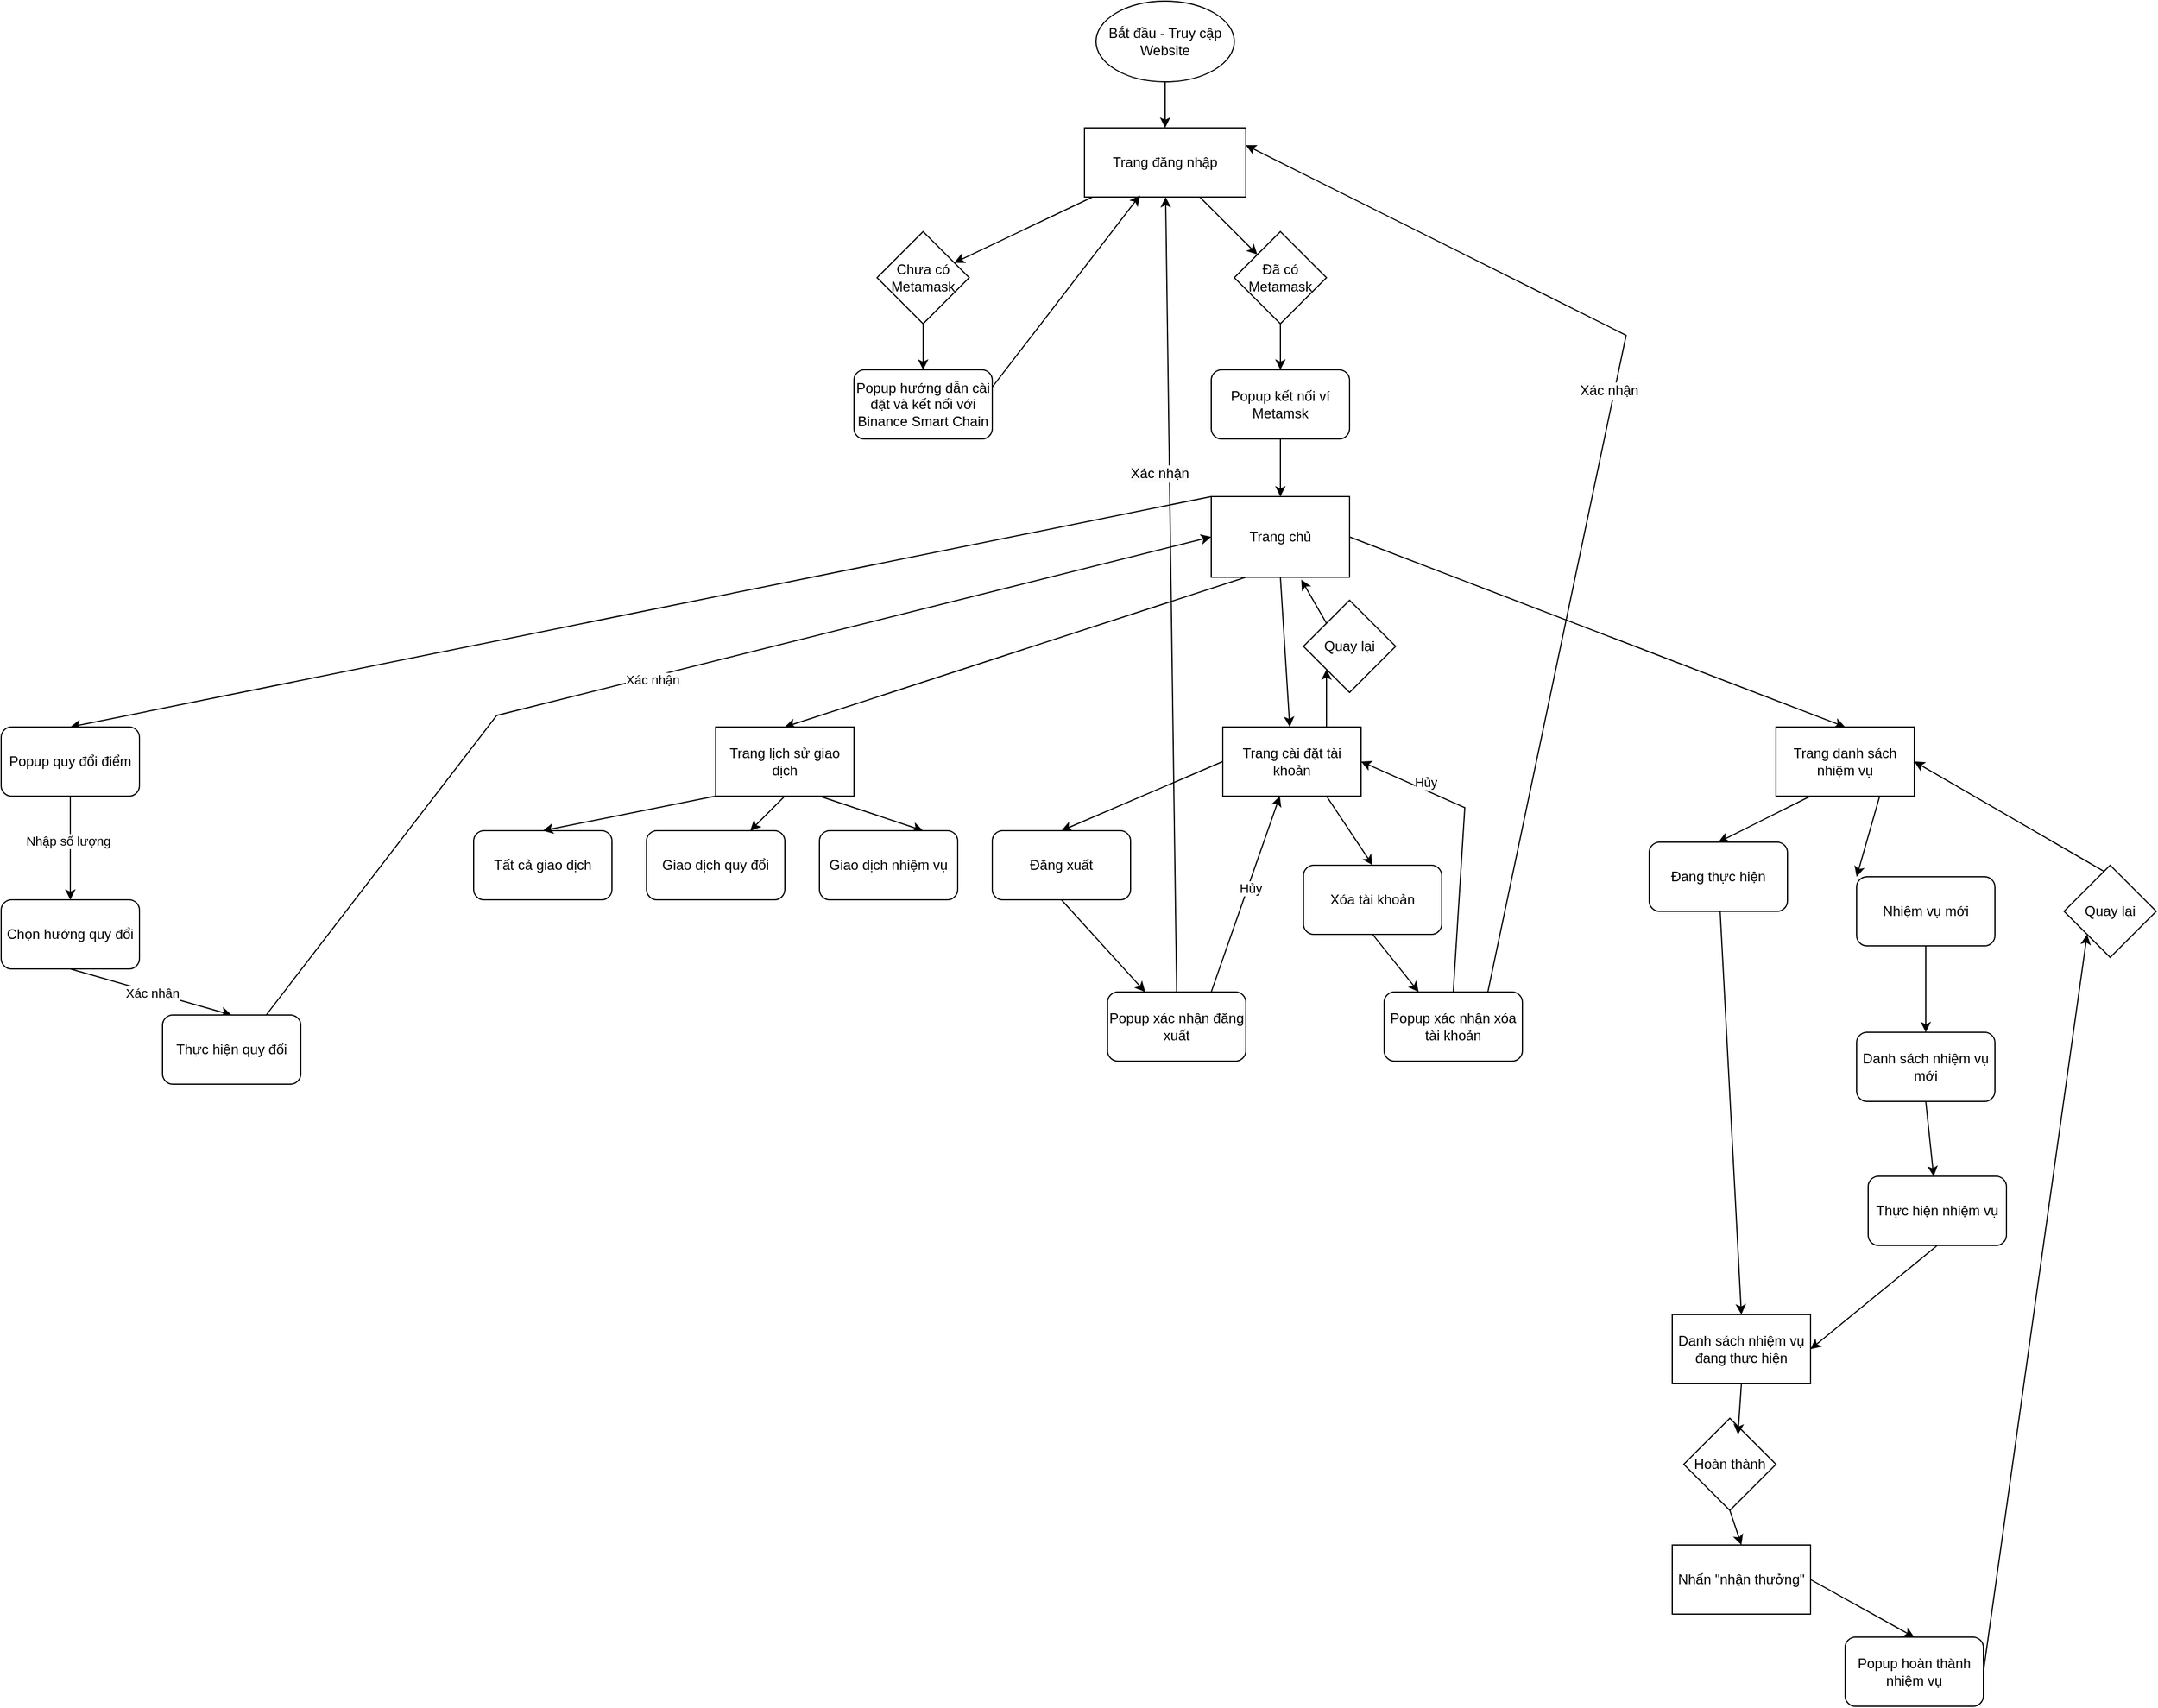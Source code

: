 <mxfile version="26.0.16" pages="2">
  <diagram name="Page-1" id="0I2dDG6FUNbZ-NPltlTS">
    <mxGraphModel dx="2298" dy="916" grid="1" gridSize="10" guides="1" tooltips="1" connect="1" arrows="1" fold="1" page="1" pageScale="1" pageWidth="2339" pageHeight="3300" math="0" shadow="0">
      <root>
        <mxCell id="0" />
        <mxCell id="1" parent="0" />
        <mxCell id="b-_wc-JnX_Y26wc17ziu-14" value="" style="edgeStyle=orthogonalEdgeStyle;rounded=0;orthogonalLoop=1;jettySize=auto;html=1;" edge="1" parent="1" source="BDrKJTyrxqXV7Iri5jAU-1" target="BDrKJTyrxqXV7Iri5jAU-2">
          <mxGeometry relative="1" as="geometry" />
        </mxCell>
        <mxCell id="BDrKJTyrxqXV7Iri5jAU-1" value="Bắt đầu - Truy cập Website" style="ellipse;whiteSpace=wrap;html=1;" vertex="1" parent="1">
          <mxGeometry x="1330" y="60" width="120" height="70" as="geometry" />
        </mxCell>
        <mxCell id="b-_wc-JnX_Y26wc17ziu-15" style="edgeStyle=none;rounded=0;orthogonalLoop=1;jettySize=auto;html=1;" edge="1" parent="1" source="BDrKJTyrxqXV7Iri5jAU-2" target="BDrKJTyrxqXV7Iri5jAU-3">
          <mxGeometry relative="1" as="geometry" />
        </mxCell>
        <mxCell id="b-_wc-JnX_Y26wc17ziu-16" style="edgeStyle=none;rounded=0;orthogonalLoop=1;jettySize=auto;html=1;" edge="1" parent="1" source="BDrKJTyrxqXV7Iri5jAU-2" target="BDrKJTyrxqXV7Iri5jAU-4">
          <mxGeometry relative="1" as="geometry" />
        </mxCell>
        <mxCell id="BDrKJTyrxqXV7Iri5jAU-2" value="Trang đăng nhập" style="rounded=0;whiteSpace=wrap;html=1;" vertex="1" parent="1">
          <mxGeometry x="1320" y="170" width="140" height="60" as="geometry" />
        </mxCell>
        <mxCell id="b-_wc-JnX_Y26wc17ziu-17" style="edgeStyle=none;rounded=0;orthogonalLoop=1;jettySize=auto;html=1;exitX=0.5;exitY=1;exitDx=0;exitDy=0;" edge="1" parent="1" source="BDrKJTyrxqXV7Iri5jAU-3" target="BDrKJTyrxqXV7Iri5jAU-5">
          <mxGeometry relative="1" as="geometry" />
        </mxCell>
        <mxCell id="BDrKJTyrxqXV7Iri5jAU-3" value="Chưa có Metamask" style="rhombus;whiteSpace=wrap;html=1;" vertex="1" parent="1">
          <mxGeometry x="1140" y="260" width="80" height="80" as="geometry" />
        </mxCell>
        <mxCell id="b-_wc-JnX_Y26wc17ziu-19" style="edgeStyle=none;rounded=0;orthogonalLoop=1;jettySize=auto;html=1;exitX=0.5;exitY=1;exitDx=0;exitDy=0;entryX=0.5;entryY=0;entryDx=0;entryDy=0;" edge="1" parent="1" source="BDrKJTyrxqXV7Iri5jAU-4" target="BDrKJTyrxqXV7Iri5jAU-6">
          <mxGeometry relative="1" as="geometry" />
        </mxCell>
        <mxCell id="BDrKJTyrxqXV7Iri5jAU-4" value="Đã có Metamask" style="rhombus;whiteSpace=wrap;html=1;" vertex="1" parent="1">
          <mxGeometry x="1450" y="260" width="80" height="80" as="geometry" />
        </mxCell>
        <mxCell id="b-_wc-JnX_Y26wc17ziu-18" style="edgeStyle=none;rounded=0;orthogonalLoop=1;jettySize=auto;html=1;exitX=1;exitY=0.25;exitDx=0;exitDy=0;entryX=0.344;entryY=0.976;entryDx=0;entryDy=0;entryPerimeter=0;" edge="1" parent="1" source="BDrKJTyrxqXV7Iri5jAU-5" target="BDrKJTyrxqXV7Iri5jAU-2">
          <mxGeometry relative="1" as="geometry" />
        </mxCell>
        <mxCell id="BDrKJTyrxqXV7Iri5jAU-5" value="Popup hướng dẫn cài đặt và kết nối với Binance Smart Chain" style="rounded=1;whiteSpace=wrap;html=1;" vertex="1" parent="1">
          <mxGeometry x="1120" y="380" width="120" height="60" as="geometry" />
        </mxCell>
        <mxCell id="b-_wc-JnX_Y26wc17ziu-20" style="edgeStyle=none;rounded=0;orthogonalLoop=1;jettySize=auto;html=1;exitX=0.5;exitY=1;exitDx=0;exitDy=0;entryX=0.5;entryY=0;entryDx=0;entryDy=0;" edge="1" parent="1" source="BDrKJTyrxqXV7Iri5jAU-6" target="BDrKJTyrxqXV7Iri5jAU-7">
          <mxGeometry relative="1" as="geometry" />
        </mxCell>
        <mxCell id="BDrKJTyrxqXV7Iri5jAU-6" value="Popup kết nối ví Metamsk" style="rounded=1;whiteSpace=wrap;html=1;" vertex="1" parent="1">
          <mxGeometry x="1430" y="380" width="120" height="60" as="geometry" />
        </mxCell>
        <mxCell id="b-_wc-JnX_Y26wc17ziu-22" style="edgeStyle=none;rounded=0;orthogonalLoop=1;jettySize=auto;html=1;exitX=0.5;exitY=1;exitDx=0;exitDy=0;" edge="1" parent="1" source="BDrKJTyrxqXV7Iri5jAU-7" target="BDrKJTyrxqXV7Iri5jAU-8">
          <mxGeometry relative="1" as="geometry">
            <mxPoint x="1460" y="550" as="sourcePoint" />
          </mxGeometry>
        </mxCell>
        <mxCell id="b-_wc-JnX_Y26wc17ziu-33" style="edgeStyle=none;rounded=0;orthogonalLoop=1;jettySize=auto;html=1;exitX=1;exitY=0.5;exitDx=0;exitDy=0;entryX=0.5;entryY=0;entryDx=0;entryDy=0;" edge="1" parent="1" source="BDrKJTyrxqXV7Iri5jAU-7" target="b-_wc-JnX_Y26wc17ziu-1">
          <mxGeometry relative="1" as="geometry" />
        </mxCell>
        <mxCell id="b-_wc-JnX_Y26wc17ziu-90" style="edgeStyle=none;rounded=0;orthogonalLoop=1;jettySize=auto;html=1;entryX=0.5;entryY=0;entryDx=0;entryDy=0;exitX=0.25;exitY=1;exitDx=0;exitDy=0;" edge="1" parent="1" source="BDrKJTyrxqXV7Iri5jAU-7" target="b-_wc-JnX_Y26wc17ziu-54">
          <mxGeometry relative="1" as="geometry">
            <mxPoint x="960" y="680" as="targetPoint" />
          </mxGeometry>
        </mxCell>
        <mxCell id="b-_wc-JnX_Y26wc17ziu-93" style="edgeStyle=none;rounded=0;orthogonalLoop=1;jettySize=auto;html=1;exitX=0;exitY=0;exitDx=0;exitDy=0;entryX=0.5;entryY=0;entryDx=0;entryDy=0;" edge="1" parent="1" source="BDrKJTyrxqXV7Iri5jAU-7" target="b-_wc-JnX_Y26wc17ziu-92">
          <mxGeometry relative="1" as="geometry" />
        </mxCell>
        <mxCell id="BDrKJTyrxqXV7Iri5jAU-7" value="Trang chủ" style="rounded=0;whiteSpace=wrap;html=1;" vertex="1" parent="1">
          <mxGeometry x="1430" y="490" width="120" height="70" as="geometry" />
        </mxCell>
        <mxCell id="b-_wc-JnX_Y26wc17ziu-23" style="edgeStyle=none;rounded=0;orthogonalLoop=1;jettySize=auto;html=1;exitX=0.75;exitY=0;exitDx=0;exitDy=0;entryX=0;entryY=1;entryDx=0;entryDy=0;" edge="1" parent="1" source="BDrKJTyrxqXV7Iri5jAU-8" target="BDrKJTyrxqXV7Iri5jAU-9">
          <mxGeometry relative="1" as="geometry" />
        </mxCell>
        <mxCell id="b-_wc-JnX_Y26wc17ziu-25" style="edgeStyle=none;rounded=0;orthogonalLoop=1;jettySize=auto;html=1;exitX=0;exitY=0.5;exitDx=0;exitDy=0;entryX=0.5;entryY=0;entryDx=0;entryDy=0;" edge="1" parent="1" source="BDrKJTyrxqXV7Iri5jAU-8" target="b-_wc-JnX_Y26wc17ziu-67">
          <mxGeometry relative="1" as="geometry">
            <mxPoint x="1290" y="800" as="targetPoint" />
            <Array as="points" />
          </mxGeometry>
        </mxCell>
        <mxCell id="b-_wc-JnX_Y26wc17ziu-29" style="edgeStyle=none;rounded=0;orthogonalLoop=1;jettySize=auto;html=1;exitX=0.75;exitY=1;exitDx=0;exitDy=0;entryX=0.5;entryY=0;entryDx=0;entryDy=0;" edge="1" parent="1" source="BDrKJTyrxqXV7Iri5jAU-8" target="b-_wc-JnX_Y26wc17ziu-70">
          <mxGeometry relative="1" as="geometry">
            <mxPoint x="1550" y="800" as="targetPoint" />
          </mxGeometry>
        </mxCell>
        <mxCell id="BDrKJTyrxqXV7Iri5jAU-8" value="Trang cài đặt tài khoản" style="rounded=0;whiteSpace=wrap;html=1;" vertex="1" parent="1">
          <mxGeometry x="1440" y="690" width="120" height="60" as="geometry" />
        </mxCell>
        <mxCell id="BDrKJTyrxqXV7Iri5jAU-9" value="Quay lại" style="rhombus;whiteSpace=wrap;html=1;" vertex="1" parent="1">
          <mxGeometry x="1510" y="580" width="80" height="80" as="geometry" />
        </mxCell>
        <mxCell id="b-_wc-JnX_Y26wc17ziu-27" style="edgeStyle=none;rounded=0;orthogonalLoop=1;jettySize=auto;html=1;exitX=0.75;exitY=0;exitDx=0;exitDy=0;" edge="1" parent="1" source="BDrKJTyrxqXV7Iri5jAU-10" target="BDrKJTyrxqXV7Iri5jAU-8">
          <mxGeometry relative="1" as="geometry">
            <mxPoint x="1460" y="840" as="targetPoint" />
          </mxGeometry>
        </mxCell>
        <mxCell id="b-_wc-JnX_Y26wc17ziu-69" value="Hủy" style="edgeLabel;html=1;align=center;verticalAlign=middle;resizable=0;points=[];" vertex="1" connectable="0" parent="b-_wc-JnX_Y26wc17ziu-27">
          <mxGeometry x="0.066" y="-2" relative="1" as="geometry">
            <mxPoint as="offset" />
          </mxGeometry>
        </mxCell>
        <mxCell id="b-_wc-JnX_Y26wc17ziu-51" style="edgeStyle=none;rounded=0;orthogonalLoop=1;jettySize=auto;html=1;exitX=0.5;exitY=0;exitDx=0;exitDy=0;" edge="1" parent="1" source="BDrKJTyrxqXV7Iri5jAU-10" target="BDrKJTyrxqXV7Iri5jAU-2">
          <mxGeometry relative="1" as="geometry">
            <mxPoint x="1337.568" y="652.432" as="targetPoint" />
          </mxGeometry>
        </mxCell>
        <mxCell id="b-_wc-JnX_Y26wc17ziu-62" value="&lt;span style=&quot;font-size: 12px; text-wrap-mode: wrap; background-color: rgb(251, 251, 251);&quot;&gt;Xác nhận&lt;/span&gt;" style="edgeLabel;html=1;align=center;verticalAlign=middle;resizable=0;points=[];" vertex="1" connectable="0" parent="b-_wc-JnX_Y26wc17ziu-51">
          <mxGeometry x="0.015" y="10" relative="1" as="geometry">
            <mxPoint y="-100" as="offset" />
          </mxGeometry>
        </mxCell>
        <mxCell id="BDrKJTyrxqXV7Iri5jAU-10" value="Popup xác nhận đăng xuất" style="rounded=1;whiteSpace=wrap;html=1;" vertex="1" parent="1">
          <mxGeometry x="1340" y="920" width="120" height="60" as="geometry" />
        </mxCell>
        <mxCell id="b-_wc-JnX_Y26wc17ziu-26" style="edgeStyle=none;rounded=0;orthogonalLoop=1;jettySize=auto;html=1;exitX=0.5;exitY=1;exitDx=0;exitDy=0;" edge="1" parent="1" source="b-_wc-JnX_Y26wc17ziu-67" target="BDrKJTyrxqXV7Iri5jAU-10">
          <mxGeometry relative="1" as="geometry">
            <mxPoint x="1290" y="840" as="sourcePoint" />
          </mxGeometry>
        </mxCell>
        <mxCell id="b-_wc-JnX_Y26wc17ziu-31" style="edgeStyle=none;rounded=0;orthogonalLoop=1;jettySize=auto;html=1;exitX=0.5;exitY=0;exitDx=0;exitDy=0;entryX=1;entryY=0.5;entryDx=0;entryDy=0;" edge="1" parent="1" source="BDrKJTyrxqXV7Iri5jAU-13" target="BDrKJTyrxqXV7Iri5jAU-8">
          <mxGeometry relative="1" as="geometry">
            <mxPoint x="1720" y="840" as="targetPoint" />
            <Array as="points">
              <mxPoint x="1650" y="760" />
            </Array>
          </mxGeometry>
        </mxCell>
        <mxCell id="b-_wc-JnX_Y26wc17ziu-74" value="Hủy" style="edgeLabel;html=1;align=center;verticalAlign=middle;resizable=0;points=[];" vertex="1" connectable="0" parent="b-_wc-JnX_Y26wc17ziu-31">
          <mxGeometry x="0.554" y="-6" relative="1" as="geometry">
            <mxPoint as="offset" />
          </mxGeometry>
        </mxCell>
        <mxCell id="b-_wc-JnX_Y26wc17ziu-48" style="edgeStyle=none;rounded=0;orthogonalLoop=1;jettySize=auto;html=1;exitX=0.75;exitY=0;exitDx=0;exitDy=0;entryX=1;entryY=0.25;entryDx=0;entryDy=0;" edge="1" parent="1" source="BDrKJTyrxqXV7Iri5jAU-13" target="BDrKJTyrxqXV7Iri5jAU-2">
          <mxGeometry relative="1" as="geometry">
            <mxPoint x="1800" y="440" as="targetPoint" />
            <Array as="points">
              <mxPoint x="1790" y="350" />
            </Array>
          </mxGeometry>
        </mxCell>
        <mxCell id="b-_wc-JnX_Y26wc17ziu-63" value="&lt;span style=&quot;font-size: 12px; text-wrap-mode: wrap; background-color: rgb(251, 251, 251);&quot;&gt;Xác nhận&lt;/span&gt;" style="edgeLabel;html=1;align=center;verticalAlign=middle;resizable=0;points=[];" vertex="1" connectable="0" parent="b-_wc-JnX_Y26wc17ziu-48">
          <mxGeometry x="0.119" y="5" relative="1" as="geometry">
            <mxPoint as="offset" />
          </mxGeometry>
        </mxCell>
        <mxCell id="BDrKJTyrxqXV7Iri5jAU-13" value="Popup xác nhận xóa tài khoản" style="rounded=1;whiteSpace=wrap;html=1;" vertex="1" parent="1">
          <mxGeometry x="1580" y="920" width="120" height="60" as="geometry" />
        </mxCell>
        <mxCell id="b-_wc-JnX_Y26wc17ziu-34" style="edgeStyle=none;rounded=0;orthogonalLoop=1;jettySize=auto;html=1;exitX=0.25;exitY=1;exitDx=0;exitDy=0;entryX=0.5;entryY=0;entryDx=0;entryDy=0;" edge="1" parent="1" source="b-_wc-JnX_Y26wc17ziu-1" target="b-_wc-JnX_Y26wc17ziu-75">
          <mxGeometry relative="1" as="geometry">
            <mxPoint x="1910" y="790" as="targetPoint" />
          </mxGeometry>
        </mxCell>
        <mxCell id="b-_wc-JnX_Y26wc17ziu-35" style="edgeStyle=none;rounded=0;orthogonalLoop=1;jettySize=auto;html=1;exitX=0.75;exitY=1;exitDx=0;exitDy=0;entryX=0;entryY=0;entryDx=0;entryDy=0;" edge="1" parent="1" source="b-_wc-JnX_Y26wc17ziu-1" target="b-_wc-JnX_Y26wc17ziu-79">
          <mxGeometry relative="1" as="geometry">
            <mxPoint x="2020" y="790" as="targetPoint" />
          </mxGeometry>
        </mxCell>
        <mxCell id="b-_wc-JnX_Y26wc17ziu-1" value="Trang danh sách nhiệm vụ" style="rounded=0;whiteSpace=wrap;html=1;" vertex="1" parent="1">
          <mxGeometry x="1920" y="690" width="120" height="60" as="geometry" />
        </mxCell>
        <mxCell id="b-_wc-JnX_Y26wc17ziu-40" style="edgeStyle=none;rounded=0;orthogonalLoop=1;jettySize=auto;html=1;entryX=0.5;entryY=0;entryDx=0;entryDy=0;" edge="1" parent="1" source="b-_wc-JnX_Y26wc17ziu-75" target="b-_wc-JnX_Y26wc17ziu-7">
          <mxGeometry relative="1" as="geometry">
            <mxPoint x="1890" y="850" as="sourcePoint" />
          </mxGeometry>
        </mxCell>
        <mxCell id="b-_wc-JnX_Y26wc17ziu-38" style="edgeStyle=none;rounded=0;orthogonalLoop=1;jettySize=auto;html=1;exitX=0.5;exitY=1;exitDx=0;exitDy=0;" edge="1" parent="1" source="b-_wc-JnX_Y26wc17ziu-78" target="b-_wc-JnX_Y26wc17ziu-83">
          <mxGeometry relative="1" as="geometry">
            <mxPoint x="2060" y="1040" as="sourcePoint" />
            <mxPoint x="2060" y="1090" as="targetPoint" />
          </mxGeometry>
        </mxCell>
        <mxCell id="b-_wc-JnX_Y26wc17ziu-39" style="edgeStyle=none;rounded=0;orthogonalLoop=1;jettySize=auto;html=1;entryX=1;entryY=0.5;entryDx=0;entryDy=0;exitX=0.5;exitY=1;exitDx=0;exitDy=0;" edge="1" parent="1" source="b-_wc-JnX_Y26wc17ziu-83" target="b-_wc-JnX_Y26wc17ziu-7">
          <mxGeometry relative="1" as="geometry">
            <mxPoint x="2060" y="1130" as="sourcePoint" />
          </mxGeometry>
        </mxCell>
        <mxCell id="b-_wc-JnX_Y26wc17ziu-7" value="Danh sách nhiệm vụ đang thực hiện" style="rounded=0;whiteSpace=wrap;html=1;" vertex="1" parent="1">
          <mxGeometry x="1830" y="1200" width="120" height="60" as="geometry" />
        </mxCell>
        <mxCell id="b-_wc-JnX_Y26wc17ziu-42" style="edgeStyle=none;rounded=0;orthogonalLoop=1;jettySize=auto;html=1;exitX=0.5;exitY=1;exitDx=0;exitDy=0;entryX=0.5;entryY=0;entryDx=0;entryDy=0;" edge="1" parent="1" source="b-_wc-JnX_Y26wc17ziu-8" target="b-_wc-JnX_Y26wc17ziu-9">
          <mxGeometry relative="1" as="geometry" />
        </mxCell>
        <mxCell id="b-_wc-JnX_Y26wc17ziu-8" value="Hoàn thành" style="rhombus;whiteSpace=wrap;html=1;" vertex="1" parent="1">
          <mxGeometry x="1840" y="1290" width="80" height="80" as="geometry" />
        </mxCell>
        <mxCell id="b-_wc-JnX_Y26wc17ziu-43" style="edgeStyle=none;rounded=0;orthogonalLoop=1;jettySize=auto;html=1;exitX=1;exitY=0.5;exitDx=0;exitDy=0;entryX=0.5;entryY=0;entryDx=0;entryDy=0;" edge="1" parent="1" source="b-_wc-JnX_Y26wc17ziu-9" target="b-_wc-JnX_Y26wc17ziu-10">
          <mxGeometry relative="1" as="geometry" />
        </mxCell>
        <mxCell id="b-_wc-JnX_Y26wc17ziu-9" value="Nhấn &quot;nhận thưởng&quot;" style="rounded=0;whiteSpace=wrap;html=1;" vertex="1" parent="1">
          <mxGeometry x="1830" y="1400" width="120" height="60" as="geometry" />
        </mxCell>
        <mxCell id="b-_wc-JnX_Y26wc17ziu-44" style="edgeStyle=none;rounded=0;orthogonalLoop=1;jettySize=auto;html=1;exitX=1;exitY=0.5;exitDx=0;exitDy=0;entryX=0;entryY=1;entryDx=0;entryDy=0;" edge="1" parent="1" source="b-_wc-JnX_Y26wc17ziu-10" target="b-_wc-JnX_Y26wc17ziu-11">
          <mxGeometry relative="1" as="geometry" />
        </mxCell>
        <mxCell id="b-_wc-JnX_Y26wc17ziu-10" value="Popup hoàn thành nhiệm vụ" style="rounded=1;whiteSpace=wrap;html=1;" vertex="1" parent="1">
          <mxGeometry x="1980" y="1480" width="120" height="60" as="geometry" />
        </mxCell>
        <mxCell id="b-_wc-JnX_Y26wc17ziu-45" style="edgeStyle=none;rounded=0;orthogonalLoop=1;jettySize=auto;html=1;exitX=1;exitY=0;exitDx=0;exitDy=0;entryX=1;entryY=0.5;entryDx=0;entryDy=0;" edge="1" parent="1" source="b-_wc-JnX_Y26wc17ziu-11" target="b-_wc-JnX_Y26wc17ziu-1">
          <mxGeometry relative="1" as="geometry">
            <Array as="points" />
          </mxGeometry>
        </mxCell>
        <mxCell id="b-_wc-JnX_Y26wc17ziu-11" value="Quay lại" style="rhombus;whiteSpace=wrap;html=1;" vertex="1" parent="1">
          <mxGeometry x="2170" y="810" width="80" height="80" as="geometry" />
        </mxCell>
        <mxCell id="b-_wc-JnX_Y26wc17ziu-24" style="edgeStyle=none;rounded=0;orthogonalLoop=1;jettySize=auto;html=1;exitX=0;exitY=0;exitDx=0;exitDy=0;entryX=0.651;entryY=1.031;entryDx=0;entryDy=0;entryPerimeter=0;" edge="1" parent="1" source="BDrKJTyrxqXV7Iri5jAU-9" target="BDrKJTyrxqXV7Iri5jAU-7">
          <mxGeometry relative="1" as="geometry" />
        </mxCell>
        <mxCell id="b-_wc-JnX_Y26wc17ziu-41" style="edgeStyle=none;rounded=0;orthogonalLoop=1;jettySize=auto;html=1;exitX=0.5;exitY=1;exitDx=0;exitDy=0;entryX=0.588;entryY=0.176;entryDx=0;entryDy=0;entryPerimeter=0;" edge="1" parent="1" source="b-_wc-JnX_Y26wc17ziu-7" target="b-_wc-JnX_Y26wc17ziu-8">
          <mxGeometry relative="1" as="geometry" />
        </mxCell>
        <mxCell id="b-_wc-JnX_Y26wc17ziu-88" style="edgeStyle=none;rounded=0;orthogonalLoop=1;jettySize=auto;html=1;exitX=0.5;exitY=1;exitDx=0;exitDy=0;entryX=0.75;entryY=0;entryDx=0;entryDy=0;" edge="1" parent="1" source="b-_wc-JnX_Y26wc17ziu-54" target="b-_wc-JnX_Y26wc17ziu-85">
          <mxGeometry relative="1" as="geometry" />
        </mxCell>
        <mxCell id="b-_wc-JnX_Y26wc17ziu-89" style="edgeStyle=none;rounded=0;orthogonalLoop=1;jettySize=auto;html=1;exitX=0.75;exitY=1;exitDx=0;exitDy=0;entryX=0.75;entryY=0;entryDx=0;entryDy=0;" edge="1" parent="1" source="b-_wc-JnX_Y26wc17ziu-54" target="b-_wc-JnX_Y26wc17ziu-86">
          <mxGeometry relative="1" as="geometry">
            <mxPoint x="1087.4" y="800" as="targetPoint" />
          </mxGeometry>
        </mxCell>
        <mxCell id="b-_wc-JnX_Y26wc17ziu-54" value="Trang lịch sử giao dịch" style="rounded=0;whiteSpace=wrap;html=1;" vertex="1" parent="1">
          <mxGeometry x="1000" y="690" width="120" height="60" as="geometry" />
        </mxCell>
        <mxCell id="b-_wc-JnX_Y26wc17ziu-67" value="Đăng xuất" style="rounded=1;whiteSpace=wrap;html=1;" vertex="1" parent="1">
          <mxGeometry x="1240" y="780" width="120" height="60" as="geometry" />
        </mxCell>
        <mxCell id="b-_wc-JnX_Y26wc17ziu-73" style="edgeStyle=none;rounded=0;orthogonalLoop=1;jettySize=auto;html=1;exitX=0.5;exitY=1;exitDx=0;exitDy=0;entryX=0.25;entryY=0;entryDx=0;entryDy=0;" edge="1" parent="1" source="b-_wc-JnX_Y26wc17ziu-70" target="BDrKJTyrxqXV7Iri5jAU-13">
          <mxGeometry relative="1" as="geometry" />
        </mxCell>
        <mxCell id="b-_wc-JnX_Y26wc17ziu-70" value="Xóa tài khoản" style="rounded=1;whiteSpace=wrap;html=1;" vertex="1" parent="1">
          <mxGeometry x="1510" y="810" width="120" height="60" as="geometry" />
        </mxCell>
        <mxCell id="b-_wc-JnX_Y26wc17ziu-75" value="Đang thực hiện" style="rounded=1;whiteSpace=wrap;html=1;" vertex="1" parent="1">
          <mxGeometry x="1810" y="790" width="120" height="60" as="geometry" />
        </mxCell>
        <mxCell id="b-_wc-JnX_Y26wc17ziu-78" value="Danh sách nhiệm vụ mới" style="rounded=1;whiteSpace=wrap;html=1;" vertex="1" parent="1">
          <mxGeometry x="1990" y="955" width="120" height="60" as="geometry" />
        </mxCell>
        <mxCell id="b-_wc-JnX_Y26wc17ziu-81" style="edgeStyle=none;rounded=0;orthogonalLoop=1;jettySize=auto;html=1;exitX=0.5;exitY=1;exitDx=0;exitDy=0;entryX=0.5;entryY=0;entryDx=0;entryDy=0;" edge="1" parent="1" source="b-_wc-JnX_Y26wc17ziu-79" target="b-_wc-JnX_Y26wc17ziu-78">
          <mxGeometry relative="1" as="geometry" />
        </mxCell>
        <mxCell id="b-_wc-JnX_Y26wc17ziu-79" value="Nhiệm vụ mới" style="rounded=1;whiteSpace=wrap;html=1;" vertex="1" parent="1">
          <mxGeometry x="1990" y="820" width="120" height="60" as="geometry" />
        </mxCell>
        <mxCell id="b-_wc-JnX_Y26wc17ziu-83" value="Thực hiện nhiệm vụ" style="rounded=1;whiteSpace=wrap;html=1;" vertex="1" parent="1">
          <mxGeometry x="2000" y="1080" width="120" height="60" as="geometry" />
        </mxCell>
        <mxCell id="b-_wc-JnX_Y26wc17ziu-84" value="Tất cả giao dịch" style="rounded=1;whiteSpace=wrap;html=1;" vertex="1" parent="1">
          <mxGeometry x="790" y="780" width="120" height="60" as="geometry" />
        </mxCell>
        <mxCell id="b-_wc-JnX_Y26wc17ziu-85" value="Giao dịch quy đổi" style="rounded=1;whiteSpace=wrap;html=1;" vertex="1" parent="1">
          <mxGeometry x="940" y="780" width="120" height="60" as="geometry" />
        </mxCell>
        <mxCell id="b-_wc-JnX_Y26wc17ziu-86" value="Giao dịch nhiệm vụ" style="rounded=1;whiteSpace=wrap;html=1;" vertex="1" parent="1">
          <mxGeometry x="1090" y="780" width="120" height="60" as="geometry" />
        </mxCell>
        <mxCell id="b-_wc-JnX_Y26wc17ziu-87" style="edgeStyle=none;rounded=0;orthogonalLoop=1;jettySize=auto;html=1;exitX=0;exitY=1;exitDx=0;exitDy=0;entryX=0.5;entryY=0;entryDx=0;entryDy=0;" edge="1" parent="1" source="b-_wc-JnX_Y26wc17ziu-54" target="b-_wc-JnX_Y26wc17ziu-84">
          <mxGeometry relative="1" as="geometry">
            <mxPoint x="770.0" y="789.64" as="targetPoint" />
          </mxGeometry>
        </mxCell>
        <mxCell id="b-_wc-JnX_Y26wc17ziu-96" style="edgeStyle=none;rounded=0;orthogonalLoop=1;jettySize=auto;html=1;exitX=0.5;exitY=1;exitDx=0;exitDy=0;" edge="1" parent="1" source="b-_wc-JnX_Y26wc17ziu-92" target="b-_wc-JnX_Y26wc17ziu-94">
          <mxGeometry relative="1" as="geometry" />
        </mxCell>
        <mxCell id="b-_wc-JnX_Y26wc17ziu-97" value="Nhập số lượng" style="edgeLabel;html=1;align=center;verticalAlign=middle;resizable=0;points=[];" vertex="1" connectable="0" parent="b-_wc-JnX_Y26wc17ziu-96">
          <mxGeometry x="-0.143" y="-2" relative="1" as="geometry">
            <mxPoint as="offset" />
          </mxGeometry>
        </mxCell>
        <mxCell id="b-_wc-JnX_Y26wc17ziu-92" value="Popup quy đổi điểm" style="rounded=1;whiteSpace=wrap;html=1;" vertex="1" parent="1">
          <mxGeometry x="380" y="690" width="120" height="60" as="geometry" />
        </mxCell>
        <mxCell id="b-_wc-JnX_Y26wc17ziu-98" style="edgeStyle=none;rounded=0;orthogonalLoop=1;jettySize=auto;html=1;exitX=0.5;exitY=1;exitDx=0;exitDy=0;entryX=0.5;entryY=0;entryDx=0;entryDy=0;" edge="1" parent="1" source="b-_wc-JnX_Y26wc17ziu-94" target="b-_wc-JnX_Y26wc17ziu-95">
          <mxGeometry relative="1" as="geometry" />
        </mxCell>
        <mxCell id="b-_wc-JnX_Y26wc17ziu-99" value="Xác nhận" style="edgeLabel;html=1;align=center;verticalAlign=middle;resizable=0;points=[];" vertex="1" connectable="0" parent="b-_wc-JnX_Y26wc17ziu-98">
          <mxGeometry x="0.02" relative="1" as="geometry">
            <mxPoint x="-1" as="offset" />
          </mxGeometry>
        </mxCell>
        <mxCell id="b-_wc-JnX_Y26wc17ziu-94" value="Chọn hướng quy đổi" style="rounded=1;whiteSpace=wrap;html=1;" vertex="1" parent="1">
          <mxGeometry x="380" y="840" width="120" height="60" as="geometry" />
        </mxCell>
        <mxCell id="b-_wc-JnX_Y26wc17ziu-100" style="edgeStyle=none;rounded=0;orthogonalLoop=1;jettySize=auto;html=1;exitX=0.75;exitY=0;exitDx=0;exitDy=0;entryX=0;entryY=0.5;entryDx=0;entryDy=0;" edge="1" parent="1" source="b-_wc-JnX_Y26wc17ziu-95" target="BDrKJTyrxqXV7Iri5jAU-7">
          <mxGeometry relative="1" as="geometry">
            <Array as="points">
              <mxPoint x="810" y="680" />
            </Array>
          </mxGeometry>
        </mxCell>
        <mxCell id="b-_wc-JnX_Y26wc17ziu-101" value="Xác nhận" style="edgeLabel;html=1;align=center;verticalAlign=middle;resizable=0;points=[];" vertex="1" connectable="0" parent="b-_wc-JnX_Y26wc17ziu-100">
          <mxGeometry x="-0.035" y="-2" relative="1" as="geometry">
            <mxPoint as="offset" />
          </mxGeometry>
        </mxCell>
        <mxCell id="b-_wc-JnX_Y26wc17ziu-95" value="Thực hiện quy đổi" style="rounded=1;whiteSpace=wrap;html=1;" vertex="1" parent="1">
          <mxGeometry x="520" y="940" width="120" height="60" as="geometry" />
        </mxCell>
      </root>
    </mxGraphModel>
  </diagram>
  <diagram id="qeSL0OyrNWg2qS3XDxHy" name="Page-2">
    <mxGraphModel grid="1" page="1" gridSize="10" guides="1" tooltips="1" connect="1" arrows="1" fold="1" pageScale="1" pageWidth="827" pageHeight="1169" math="0" shadow="0">
      <root>
        <mxCell id="0" />
        <mxCell id="1" parent="0" />
      </root>
    </mxGraphModel>
  </diagram>
</mxfile>
